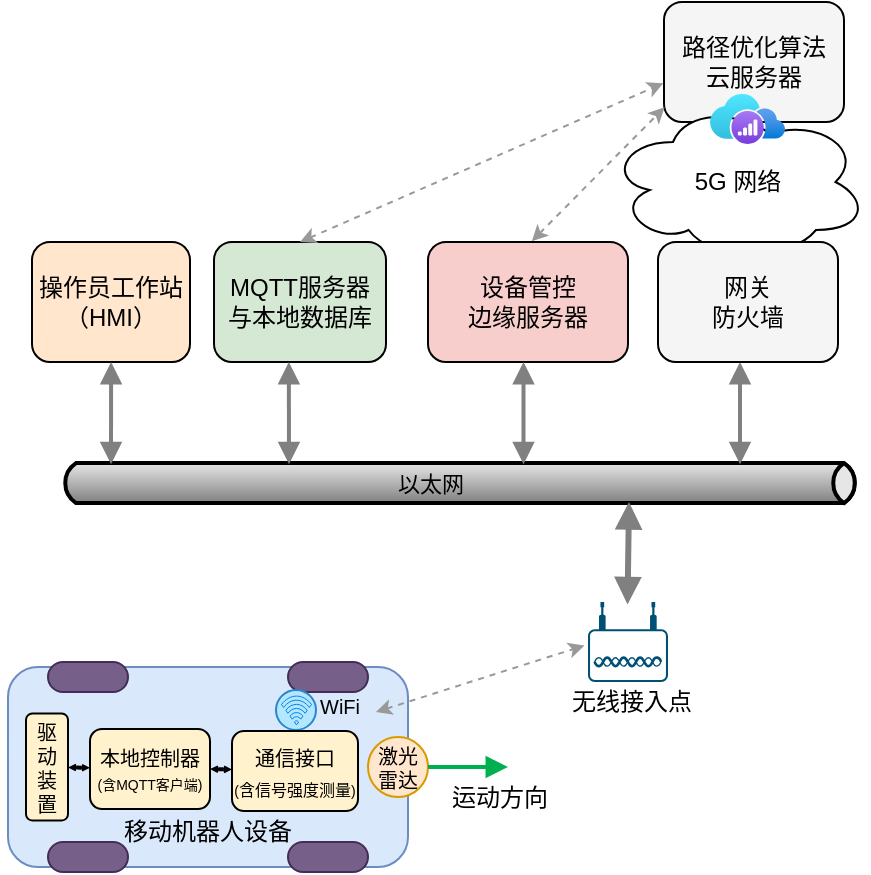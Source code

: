 <mxfile version="28.2.5">
  <diagram name="Page-1" id="eW3xqZJNIczU26sJt-Gz">
    <mxGraphModel dx="403" dy="205" grid="1" gridSize="10" guides="1" tooltips="1" connect="1" arrows="1" fold="1" page="1" pageScale="1" pageWidth="960" pageHeight="1280" math="0" shadow="0">
      <root>
        <mxCell id="0" />
        <mxCell id="1" parent="0" />
        <mxCell id="mqtt" value="&lt;div&gt;MQTT服务器&lt;/div&gt;&lt;div&gt;与本地数据库&lt;/div&gt;" style="rounded=1;whiteSpace=wrap;html=1;fillColor=#d5e8d4;" parent="1" vertex="1">
          <mxGeometry x="173" y="180" width="86" height="60" as="geometry" />
        </mxCell>
        <mxCell id="edge" value="&lt;div&gt;设备管控&lt;/div&gt;&lt;div&gt;边缘服务器&lt;/div&gt;" style="rounded=1;whiteSpace=wrap;html=1;fillColor=#f8cecc;" parent="1" vertex="1">
          <mxGeometry x="280" y="180" width="100" height="60" as="geometry" />
        </mxCell>
        <mxCell id="hmi" value="&lt;div&gt;操作员工作站&lt;/div&gt;&lt;div&gt;（HMI）&lt;/div&gt;" style="rounded=1;whiteSpace=wrap;html=1;fillColor=#ffe6cc;" parent="1" vertex="1">
          <mxGeometry x="82" y="180" width="79" height="60" as="geometry" />
        </mxCell>
        <mxCell id="cloud" value="&lt;div&gt;路径优化算法&lt;/div&gt;&lt;div&gt;云服务器&lt;/div&gt;" style="rounded=1;whiteSpace=wrap;html=1;fillColor=#f5f5f5;" parent="1" vertex="1">
          <mxGeometry x="398" y="60" width="90" height="60" as="geometry" />
        </mxCell>
        <mxCell id="e6" style="endArrow=classic;endFill=1;dashed=1;strokeColor=#999999;entryX=-0.004;entryY=0.677;entryDx=0;entryDy=0;entryPerimeter=0;exitX=0.5;exitY=0;exitDx=0;exitDy=0;startArrow=classic;startFill=1;startSize=5;endSize=5;" parent="1" source="mqtt" target="cloud" edge="1">
          <mxGeometry relative="1" as="geometry">
            <mxPoint x="-181" y="213.406" as="sourcePoint" />
            <mxPoint x="360.0" y="99.998" as="targetPoint" />
          </mxGeometry>
        </mxCell>
        <mxCell id="FVhyo1jwLFq0jIHUH1NA-1" value="" style="rounded=1;whiteSpace=wrap;html=1;fillColor=#dae8fc;strokeColor=#6c8ebf;fontSize=14;fontStyle=1;fontColor=light-dark(#000000,#2433FF);" parent="1" vertex="1">
          <mxGeometry x="70" y="392.5" width="200" height="100" as="geometry" />
        </mxCell>
        <mxCell id="FVhyo1jwLFq0jIHUH1NA-2" value="激光雷达" style="ellipse;whiteSpace=wrap;html=1;fillColor=#ffe6cc;strokeColor=#d79b00;fontSize=10;" parent="1" vertex="1">
          <mxGeometry x="250" y="427.5" width="30" height="30" as="geometry" />
        </mxCell>
        <mxCell id="FVhyo1jwLFq0jIHUH1NA-4" style="endArrow=block;endFill=1;strokeColor=#00b050;strokeWidth=2;" parent="1" edge="1">
          <mxGeometry relative="1" as="geometry">
            <mxPoint x="320" y="442.5" as="targetPoint" />
            <mxPoint x="280.0" y="442.5" as="sourcePoint" />
            <Array as="points" />
          </mxGeometry>
        </mxCell>
        <mxCell id="FVhyo1jwLFq0jIHUH1NA-5" value="运动方向" style="text;html=1;strokeColor=none;fillColor=none;fontSize=12;" parent="1" vertex="1">
          <mxGeometry x="290" y="443.5" width="60" height="20" as="geometry" />
        </mxCell>
        <mxCell id="FVhyo1jwLFq0jIHUH1NA-6" value="" style="rounded=1;whiteSpace=wrap;html=1;arcSize=50;fillColor=light-dark(#76608a, #c0c0c0);fontColor=#ffffff;strokeColor=#432D57;" parent="1" vertex="1">
          <mxGeometry x="210" y="390" width="40" height="15" as="geometry" />
        </mxCell>
        <mxCell id="FVhyo1jwLFq0jIHUH1NA-7" value="" style="rounded=1;whiteSpace=wrap;html=1;arcSize=50;fillColor=light-dark(#76608a, #c0c0c0);fontColor=#ffffff;strokeColor=#432D57;" parent="1" vertex="1">
          <mxGeometry x="210" y="480" width="40" height="15" as="geometry" />
        </mxCell>
        <mxCell id="FVhyo1jwLFq0jIHUH1NA-8" value="" style="rounded=1;whiteSpace=wrap;html=1;arcSize=50;fillColor=light-dark(#76608a, #c0c0c0);fontColor=#ffffff;strokeColor=#432D57;" parent="1" vertex="1">
          <mxGeometry x="90" y="480" width="40" height="15" as="geometry" />
        </mxCell>
        <mxCell id="FVhyo1jwLFq0jIHUH1NA-9" value="" style="rounded=1;whiteSpace=wrap;html=1;arcSize=50;fillColor=light-dark(#76608a, #c0c0c0);fontColor=#ffffff;strokeColor=#432D57;fillStyle=solid;" parent="1" vertex="1">
          <mxGeometry x="90" y="390" width="40" height="15" as="geometry" />
        </mxCell>
        <mxCell id="drive" value="&lt;font&gt;驱动装置&lt;/font&gt;" style="rounded=1;whiteSpace=wrap;html=1;fillColor=#fff2cc;fontSize=10;" parent="1" vertex="1">
          <mxGeometry x="79" y="415.75" width="21" height="53.5" as="geometry" />
        </mxCell>
        <mxCell id="controller" value="&lt;div&gt;本地控制器&lt;/div&gt;&lt;div&gt;&lt;font style=&quot;font-size: 7px;&quot;&gt;(含MQTT客户端)&lt;/font&gt;&lt;/div&gt;" style="rounded=1;whiteSpace=wrap;html=1;fillColor=#fff2cc;fontSize=10;align=center;" parent="1" vertex="1">
          <mxGeometry x="111" y="423.5" width="60" height="40" as="geometry" />
        </mxCell>
        <mxCell id="FVhyo1jwLFq0jIHUH1NA-11" value="" style="group" parent="1" vertex="1" connectable="0">
          <mxGeometry x="204" y="404" width="20" height="20" as="geometry" />
        </mxCell>
        <mxCell id="FVhyo1jwLFq0jIHUH1NA-3" value="" style="ellipse;whiteSpace=wrap;html=1;fillColor=#b3e6ff;strokeColor=light-dark(#2986cc, #0080c0);" parent="FVhyo1jwLFq0jIHUH1NA-11" vertex="1">
          <mxGeometry width="20" height="20" as="geometry" />
        </mxCell>
        <mxCell id="FVhyo1jwLFq0jIHUH1NA-10" value="" style="html=1;verticalLabelPosition=bottom;align=center;labelBackgroundColor=#ffffff;verticalAlign=top;strokeWidth=0.5;strokeColor=light-dark(#0080F0, #0080c0);shadow=0;dashed=0;shape=mxgraph.ios7.icons.wifi;pointerEvents=1;fillColor=none;" parent="FVhyo1jwLFq0jIHUH1NA-11" vertex="1">
          <mxGeometry x="2.5" y="2.81" width="15" height="14.38" as="geometry" />
        </mxCell>
        <mxCell id="comm" value="&lt;font style=&quot;font-size: 10px;&quot;&gt;通信接口&lt;/font&gt;&lt;br&gt;&lt;font style=&quot;font-size: 7px;&quot;&gt;(&lt;/font&gt;&lt;font style=&quot;font-size: 8px;&quot;&gt;含信号强度测量&lt;/font&gt;&lt;font style=&quot;font-size: 7px;&quot;&gt;)&lt;/font&gt;" style="rounded=1;whiteSpace=wrap;html=1;fillColor=#fff2cc;" parent="1" vertex="1">
          <mxGeometry x="182" y="424.5" width="63" height="40" as="geometry" />
        </mxCell>
        <mxCell id="FVhyo1jwLFq0jIHUH1NA-12" value="&lt;span style=&quot;color: light-dark(rgb(0, 0, 0), rgb(0, 128, 192));&quot;&gt;WiFi&lt;/span&gt;" style="text;html=1;strokeColor=none;fillColor=none;fontSize=10;fontColor=light-dark(default, #0080c0);" parent="1" vertex="1">
          <mxGeometry x="224" y="400" width="30" height="20" as="geometry" />
        </mxCell>
        <mxCell id="FVhyo1jwLFq0jIHUH1NA-13" value="" style="endArrow=open;startArrow=open;html=1;rounded=0;endSize=0;startSize=0;strokeWidth=2;startFill=0;endFill=0;" parent="1" source="drive" target="controller" edge="1">
          <mxGeometry width="50" height="50" relative="1" as="geometry">
            <mxPoint x="130" y="440" as="sourcePoint" />
            <mxPoint x="180" y="390" as="targetPoint" />
          </mxGeometry>
        </mxCell>
        <mxCell id="FVhyo1jwLFq0jIHUH1NA-14" value="" style="endArrow=open;startArrow=open;html=1;rounded=0;endSize=0;startSize=0;strokeWidth=2;startFill=0;endFill=0;entryX=1;entryY=0.5;entryDx=0;entryDy=0;" parent="1" source="comm" target="controller" edge="1">
          <mxGeometry width="50" height="50" relative="1" as="geometry">
            <mxPoint x="130" y="460" as="sourcePoint" />
            <mxPoint x="141" y="460" as="targetPoint" />
          </mxGeometry>
        </mxCell>
        <UserObject label="移动机器人设备" placeholders="1" name="Variable" id="FVhyo1jwLFq0jIHUH1NA-15">
          <mxCell style="text;html=1;strokeColor=none;fillColor=none;align=center;verticalAlign=middle;whiteSpace=wrap;overflow=hidden;" parent="1" vertex="1">
            <mxGeometry x="115" y="464.5" width="110" height="20" as="geometry" />
          </mxCell>
        </UserObject>
        <mxCell id="FVhyo1jwLFq0jIHUH1NA-16" value="" style="points=[[0.03,0.36,0],[0.18,0,0],[0.5,0.34,0],[0.82,0,0],[0.97,0.36,0],[1,0.67,0],[0.975,0.975,0],[0.5,1,0],[0.025,0.975,0],[0,0.67,0]];verticalLabelPosition=bottom;sketch=0;html=1;verticalAlign=top;aspect=fixed;align=center;pointerEvents=1;shape=mxgraph.cisco19.wireless_access_point;fillColor=light-dark(#005073, #005073);strokeColor=none;" parent="1" vertex="1">
          <mxGeometry x="360" y="360" width="40" height="40" as="geometry" />
        </mxCell>
        <mxCell id="R1A_L2GhcnPYgh5P6Ur9-2" value="无线接入点" style="text;html=1;strokeColor=none;fillColor=none;fontSize=12;" vertex="1" parent="1">
          <mxGeometry x="350" y="395.75" width="90" height="20" as="geometry" />
        </mxCell>
        <mxCell id="R1A_L2GhcnPYgh5P6Ur9-39" value="" style="group" vertex="1" connectable="0" parent="1">
          <mxGeometry x="66" y="240" width="430" height="110" as="geometry" />
        </mxCell>
        <mxCell id="R1A_L2GhcnPYgh5P6Ur9-13" value="" style="strokeWidth=2;strokeColor=#000000;dashed=0;align=center;html=1;fontSize=8;shape=mxgraph.eip.messageChannel;" vertex="1" parent="R1A_L2GhcnPYgh5P6Ur9-39">
          <mxGeometry x="30" y="51.07" width="400" height="18.93" as="geometry" />
        </mxCell>
        <mxCell id="R1A_L2GhcnPYgh5P6Ur9-15" value="" style="edgeStyle=elbowEdgeStyle;strokeWidth=2;rounded=0;endArrow=block;startArrow=block;startSize=6;endSize=6;dashed=0;html=1;strokeColor=#808080;" edge="1" parent="R1A_L2GhcnPYgh5P6Ur9-39">
          <mxGeometry relative="1" as="geometry">
            <mxPoint x="55.542" as="sourcePoint" />
            <mxPoint x="55.473" y="51.07" as="targetPoint" />
          </mxGeometry>
        </mxCell>
        <mxCell id="R1A_L2GhcnPYgh5P6Ur9-16" value="" style="edgeStyle=elbowEdgeStyle;strokeWidth=2;rounded=0;endArrow=block;startArrow=block;startSize=6;endSize=6;dashed=0;html=1;strokeColor=#808080;" edge="1" parent="R1A_L2GhcnPYgh5P6Ur9-39">
          <mxGeometry relative="1" as="geometry">
            <mxPoint x="144.417" as="sourcePoint" />
            <mxPoint x="144.348" y="51.07" as="targetPoint" />
          </mxGeometry>
        </mxCell>
        <mxCell id="R1A_L2GhcnPYgh5P6Ur9-17" value="" style="edgeStyle=elbowEdgeStyle;strokeWidth=2;rounded=0;endArrow=block;startArrow=block;startSize=6;endSize=6;dashed=0;html=1;strokeColor=#808080;" edge="1" parent="R1A_L2GhcnPYgh5P6Ur9-39">
          <mxGeometry relative="1" as="geometry">
            <mxPoint x="261.75" as="sourcePoint" />
            <mxPoint x="261.75" y="51.07" as="targetPoint" />
            <Array as="points">
              <mxPoint x="261.75" />
            </Array>
          </mxGeometry>
        </mxCell>
        <mxCell id="e4" value="以太网" style="noEdgeStyle=1;html=1;align=center;verticalAlign=middle;fontSize=11;fillColor=none;strokeColor=none;" parent="R1A_L2GhcnPYgh5P6Ur9-39" vertex="1">
          <mxGeometry x="192.604" y="51.07" width="44.792" height="20" as="geometry" />
        </mxCell>
        <mxCell id="R1A_L2GhcnPYgh5P6Ur9-14" value="" style="edgeStyle=elbowEdgeStyle;strokeWidth=3;rounded=0;endArrow=block;startArrow=block;startSize=6;endSize=6;dashed=0;html=1;strokeColor=#808080;exitX=0.494;exitY=0.031;exitDx=0;exitDy=0;exitPerimeter=0;" edge="1" parent="1" source="FVhyo1jwLFq0jIHUH1NA-16">
          <mxGeometry relative="1" as="geometry">
            <mxPoint x="420" y="330" as="sourcePoint" />
            <mxPoint x="381" y="310.0" as="targetPoint" />
            <Array as="points" />
          </mxGeometry>
        </mxCell>
        <mxCell id="R1A_L2GhcnPYgh5P6Ur9-41" value="" style="edgeStyle=elbowEdgeStyle;strokeWidth=2;rounded=0;endArrow=block;startArrow=block;startSize=6;endSize=6;dashed=0;html=1;strokeColor=#808080;" edge="1" parent="1">
          <mxGeometry relative="1" as="geometry">
            <mxPoint x="436.0" y="240" as="sourcePoint" />
            <mxPoint x="436" y="291.07" as="targetPoint" />
            <Array as="points">
              <mxPoint x="436.0" y="240" />
            </Array>
          </mxGeometry>
        </mxCell>
        <mxCell id="R1A_L2GhcnPYgh5P6Ur9-44" value="5G 网络" style="ellipse;shape=cloud;whiteSpace=wrap;html=1;align=center;" vertex="1" parent="1">
          <mxGeometry x="370" y="110" width="130" height="80" as="geometry" />
        </mxCell>
        <mxCell id="R1A_L2GhcnPYgh5P6Ur9-43" value="" style="image;aspect=fixed;html=1;points=[];align=center;fontSize=12;image=img/lib/azure2/hybrid_multicloud/Azure_Operator_5G_Core.svg;" vertex="1" parent="1">
          <mxGeometry x="421" y="106" width="37.51" height="25" as="geometry" />
        </mxCell>
        <mxCell id="R1A_L2GhcnPYgh5P6Ur9-42" value="&lt;div&gt;网关&lt;/div&gt;&lt;div&gt;防火墙&lt;/div&gt;" style="rounded=1;whiteSpace=wrap;html=1;fillColor=#f5f5f5;" vertex="1" parent="1">
          <mxGeometry x="395" y="180" width="90" height="60" as="geometry" />
        </mxCell>
        <mxCell id="R1A_L2GhcnPYgh5P6Ur9-46" style="endArrow=classic;endFill=1;dashed=1;strokeColor=#999999;entryX=0.003;entryY=0.877;entryDx=0;entryDy=0;entryPerimeter=0;exitX=0.519;exitY=-0.006;exitDx=0;exitDy=0;startArrow=classic;startFill=1;startSize=5;endSize=5;exitPerimeter=0;" edge="1" parent="1" source="edge" target="cloud">
          <mxGeometry relative="1" as="geometry">
            <mxPoint x="360" y="189" as="sourcePoint" />
            <mxPoint x="542" y="110" as="targetPoint" />
          </mxGeometry>
        </mxCell>
        <mxCell id="R1A_L2GhcnPYgh5P6Ur9-47" style="endArrow=classic;endFill=1;dashed=1;strokeColor=#999999;entryX=-0.044;entryY=0.544;entryDx=0;entryDy=0;entryPerimeter=0;exitX=1;exitY=0.75;exitDx=0;exitDy=0;startArrow=classic;startFill=1;startSize=5;endSize=5;" edge="1" parent="1" source="FVhyo1jwLFq0jIHUH1NA-12" target="FVhyo1jwLFq0jIHUH1NA-16">
          <mxGeometry relative="1" as="geometry">
            <mxPoint x="340" y="227" as="sourcePoint" />
            <mxPoint x="406" y="160" as="targetPoint" />
          </mxGeometry>
        </mxCell>
      </root>
    </mxGraphModel>
  </diagram>
</mxfile>

